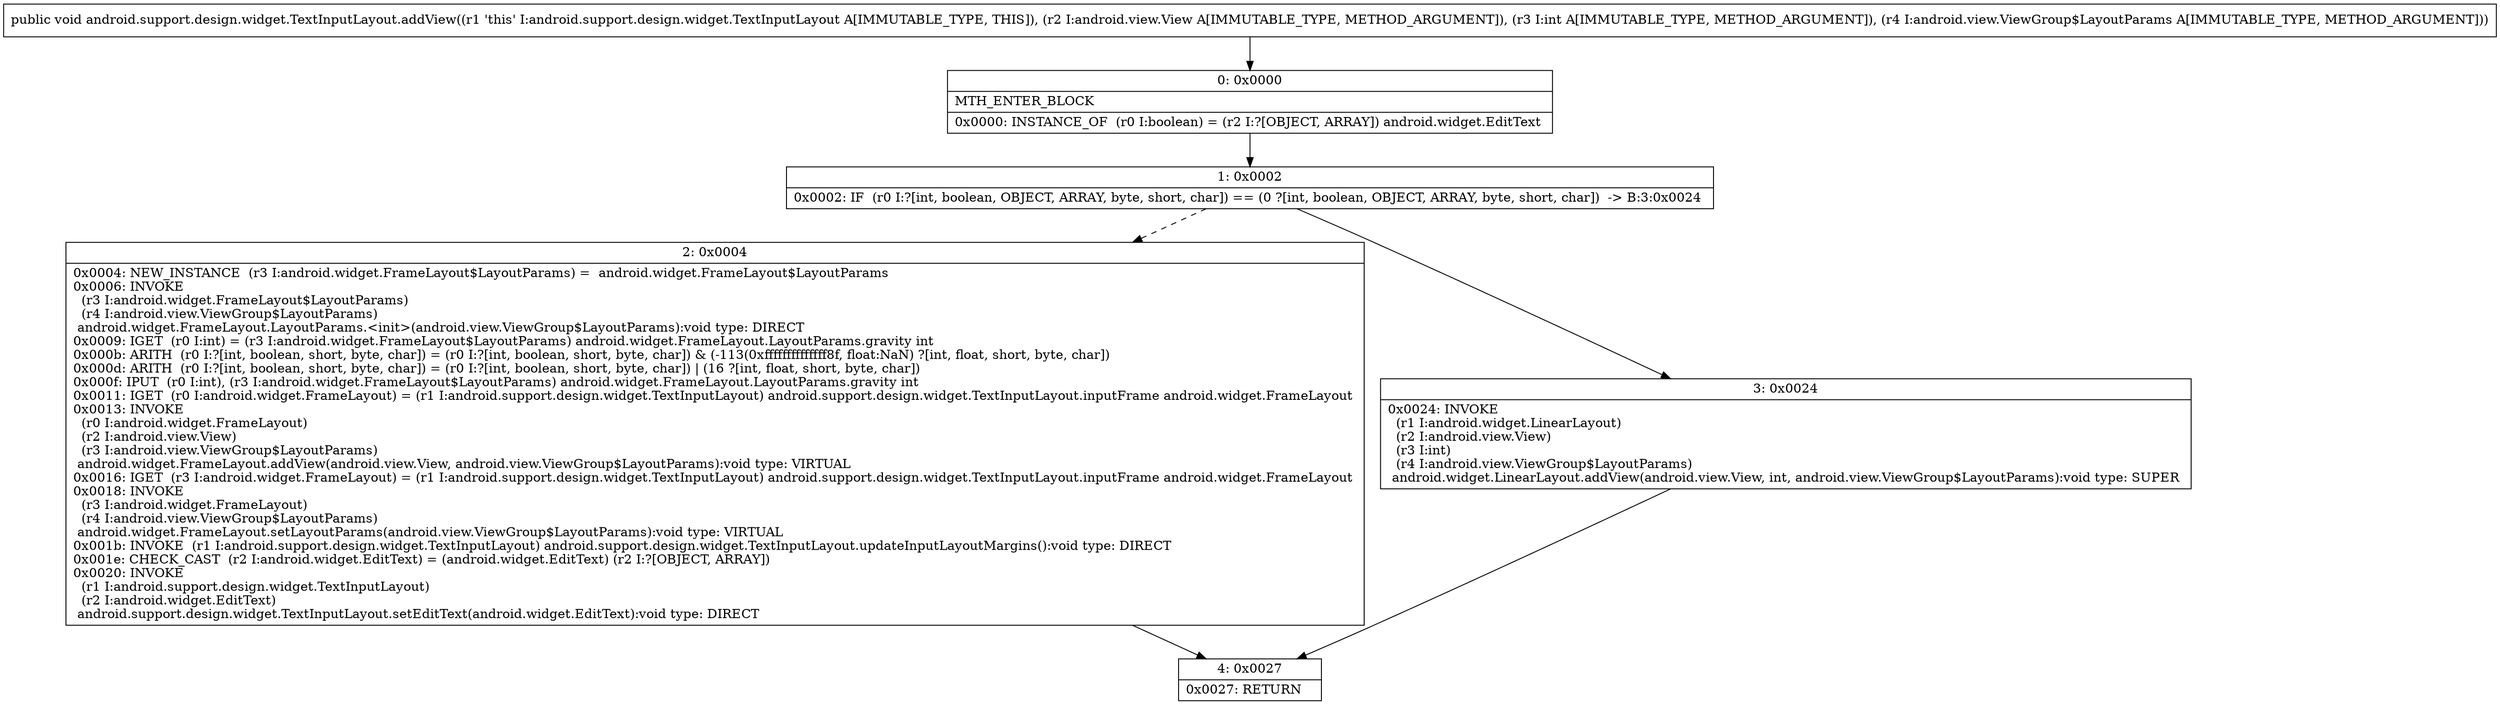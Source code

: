 digraph "CFG forandroid.support.design.widget.TextInputLayout.addView(Landroid\/view\/View;ILandroid\/view\/ViewGroup$LayoutParams;)V" {
Node_0 [shape=record,label="{0\:\ 0x0000|MTH_ENTER_BLOCK\l|0x0000: INSTANCE_OF  (r0 I:boolean) = (r2 I:?[OBJECT, ARRAY]) android.widget.EditText \l}"];
Node_1 [shape=record,label="{1\:\ 0x0002|0x0002: IF  (r0 I:?[int, boolean, OBJECT, ARRAY, byte, short, char]) == (0 ?[int, boolean, OBJECT, ARRAY, byte, short, char])  \-\> B:3:0x0024 \l}"];
Node_2 [shape=record,label="{2\:\ 0x0004|0x0004: NEW_INSTANCE  (r3 I:android.widget.FrameLayout$LayoutParams) =  android.widget.FrameLayout$LayoutParams \l0x0006: INVOKE  \l  (r3 I:android.widget.FrameLayout$LayoutParams)\l  (r4 I:android.view.ViewGroup$LayoutParams)\l android.widget.FrameLayout.LayoutParams.\<init\>(android.view.ViewGroup$LayoutParams):void type: DIRECT \l0x0009: IGET  (r0 I:int) = (r3 I:android.widget.FrameLayout$LayoutParams) android.widget.FrameLayout.LayoutParams.gravity int \l0x000b: ARITH  (r0 I:?[int, boolean, short, byte, char]) = (r0 I:?[int, boolean, short, byte, char]) & (\-113(0xffffffffffffff8f, float:NaN) ?[int, float, short, byte, char]) \l0x000d: ARITH  (r0 I:?[int, boolean, short, byte, char]) = (r0 I:?[int, boolean, short, byte, char]) \| (16 ?[int, float, short, byte, char]) \l0x000f: IPUT  (r0 I:int), (r3 I:android.widget.FrameLayout$LayoutParams) android.widget.FrameLayout.LayoutParams.gravity int \l0x0011: IGET  (r0 I:android.widget.FrameLayout) = (r1 I:android.support.design.widget.TextInputLayout) android.support.design.widget.TextInputLayout.inputFrame android.widget.FrameLayout \l0x0013: INVOKE  \l  (r0 I:android.widget.FrameLayout)\l  (r2 I:android.view.View)\l  (r3 I:android.view.ViewGroup$LayoutParams)\l android.widget.FrameLayout.addView(android.view.View, android.view.ViewGroup$LayoutParams):void type: VIRTUAL \l0x0016: IGET  (r3 I:android.widget.FrameLayout) = (r1 I:android.support.design.widget.TextInputLayout) android.support.design.widget.TextInputLayout.inputFrame android.widget.FrameLayout \l0x0018: INVOKE  \l  (r3 I:android.widget.FrameLayout)\l  (r4 I:android.view.ViewGroup$LayoutParams)\l android.widget.FrameLayout.setLayoutParams(android.view.ViewGroup$LayoutParams):void type: VIRTUAL \l0x001b: INVOKE  (r1 I:android.support.design.widget.TextInputLayout) android.support.design.widget.TextInputLayout.updateInputLayoutMargins():void type: DIRECT \l0x001e: CHECK_CAST  (r2 I:android.widget.EditText) = (android.widget.EditText) (r2 I:?[OBJECT, ARRAY]) \l0x0020: INVOKE  \l  (r1 I:android.support.design.widget.TextInputLayout)\l  (r2 I:android.widget.EditText)\l android.support.design.widget.TextInputLayout.setEditText(android.widget.EditText):void type: DIRECT \l}"];
Node_3 [shape=record,label="{3\:\ 0x0024|0x0024: INVOKE  \l  (r1 I:android.widget.LinearLayout)\l  (r2 I:android.view.View)\l  (r3 I:int)\l  (r4 I:android.view.ViewGroup$LayoutParams)\l android.widget.LinearLayout.addView(android.view.View, int, android.view.ViewGroup$LayoutParams):void type: SUPER \l}"];
Node_4 [shape=record,label="{4\:\ 0x0027|0x0027: RETURN   \l}"];
MethodNode[shape=record,label="{public void android.support.design.widget.TextInputLayout.addView((r1 'this' I:android.support.design.widget.TextInputLayout A[IMMUTABLE_TYPE, THIS]), (r2 I:android.view.View A[IMMUTABLE_TYPE, METHOD_ARGUMENT]), (r3 I:int A[IMMUTABLE_TYPE, METHOD_ARGUMENT]), (r4 I:android.view.ViewGroup$LayoutParams A[IMMUTABLE_TYPE, METHOD_ARGUMENT])) }"];
MethodNode -> Node_0;
Node_0 -> Node_1;
Node_1 -> Node_2[style=dashed];
Node_1 -> Node_3;
Node_2 -> Node_4;
Node_3 -> Node_4;
}

